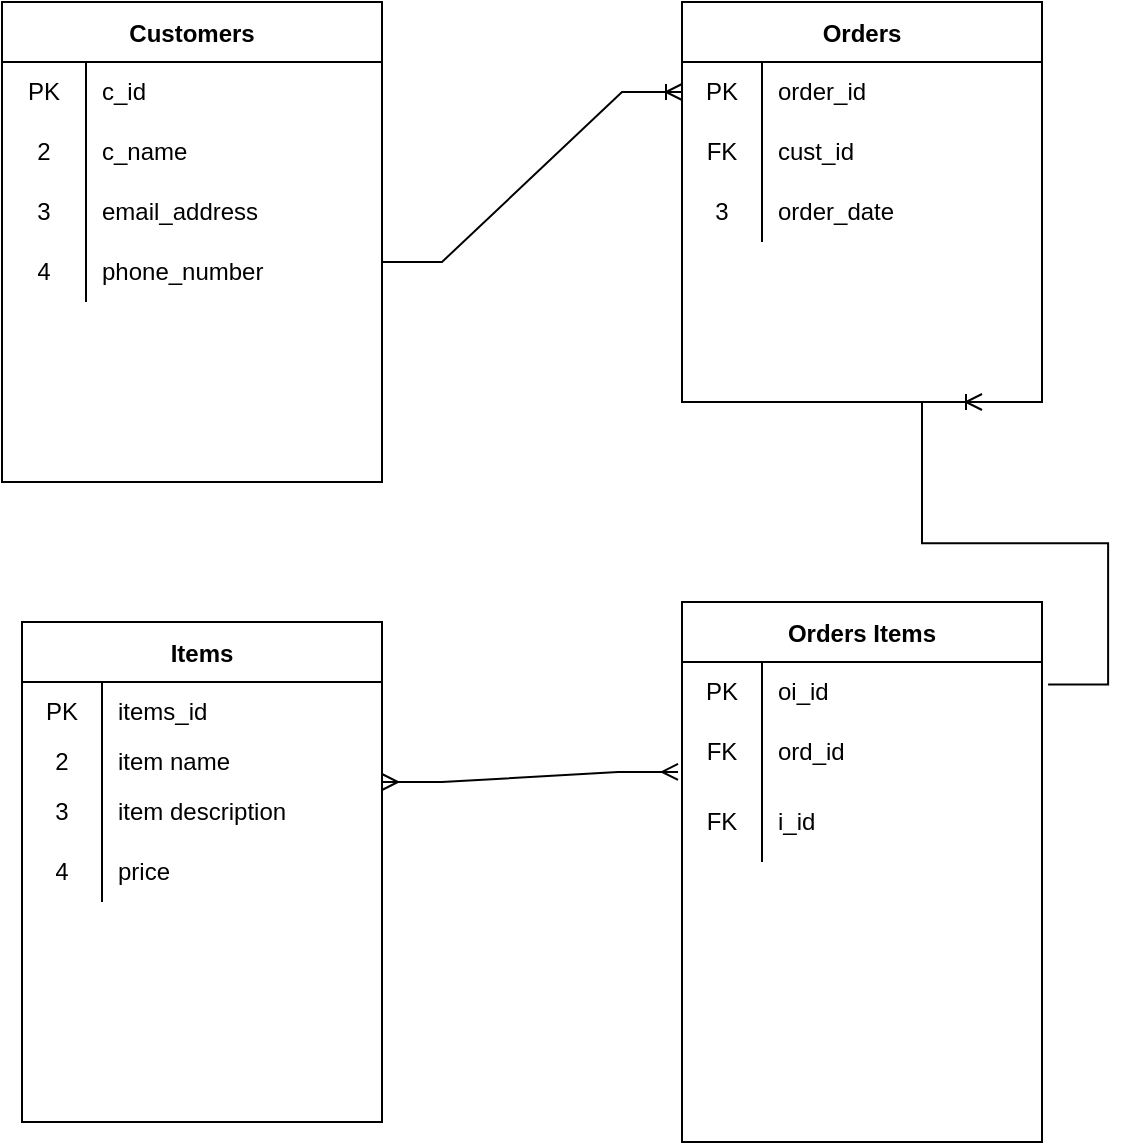 <mxfile version="20.3.3" type="device"><diagram id="fn5JqgpRbDEet6AbNBPG" name="Page-1"><mxGraphModel dx="766" dy="450" grid="1" gridSize="10" guides="1" tooltips="1" connect="1" arrows="1" fold="1" page="1" pageScale="1" pageWidth="850" pageHeight="1100" math="0" shadow="0"><root><mxCell id="0"/><mxCell id="1" parent="0"/><mxCell id="e81N5ViaF97jPwHs6R86-58" value="Customers" style="shape=table;startSize=30;container=1;collapsible=0;childLayout=tableLayout;fixedRows=1;rowLines=0;fontStyle=1;" parent="1" vertex="1"><mxGeometry x="50" y="80" width="190" height="240" as="geometry"/></mxCell><mxCell id="e81N5ViaF97jPwHs6R86-59" value="" style="shape=tableRow;horizontal=0;startSize=0;swimlaneHead=0;swimlaneBody=0;top=0;left=0;bottom=0;right=0;collapsible=0;dropTarget=0;fillColor=none;points=[[0,0.5],[1,0.5]];portConstraint=eastwest;" parent="e81N5ViaF97jPwHs6R86-58" vertex="1"><mxGeometry y="30" width="190" height="30" as="geometry"/></mxCell><mxCell id="e81N5ViaF97jPwHs6R86-60" value="PK" style="shape=partialRectangle;html=1;whiteSpace=wrap;connectable=0;fillColor=none;top=0;left=0;bottom=0;right=0;overflow=hidden;pointerEvents=1;" parent="e81N5ViaF97jPwHs6R86-59" vertex="1"><mxGeometry width="42" height="30" as="geometry"><mxRectangle width="42" height="30" as="alternateBounds"/></mxGeometry></mxCell><mxCell id="e81N5ViaF97jPwHs6R86-61" value="c_id" style="shape=partialRectangle;html=1;whiteSpace=wrap;connectable=0;fillColor=none;top=0;left=0;bottom=0;right=0;align=left;spacingLeft=6;overflow=hidden;" parent="e81N5ViaF97jPwHs6R86-59" vertex="1"><mxGeometry x="42" width="148" height="30" as="geometry"><mxRectangle width="148" height="30" as="alternateBounds"/></mxGeometry></mxCell><mxCell id="e81N5ViaF97jPwHs6R86-62" value="" style="shape=tableRow;horizontal=0;startSize=0;swimlaneHead=0;swimlaneBody=0;top=0;left=0;bottom=0;right=0;collapsible=0;dropTarget=0;fillColor=none;points=[[0,0.5],[1,0.5]];portConstraint=eastwest;" parent="e81N5ViaF97jPwHs6R86-58" vertex="1"><mxGeometry y="60" width="190" height="30" as="geometry"/></mxCell><mxCell id="e81N5ViaF97jPwHs6R86-63" value="2" style="shape=partialRectangle;html=1;whiteSpace=wrap;connectable=0;fillColor=none;top=0;left=0;bottom=0;right=0;overflow=hidden;" parent="e81N5ViaF97jPwHs6R86-62" vertex="1"><mxGeometry width="42" height="30" as="geometry"><mxRectangle width="42" height="30" as="alternateBounds"/></mxGeometry></mxCell><mxCell id="e81N5ViaF97jPwHs6R86-64" value="c_name" style="shape=partialRectangle;html=1;whiteSpace=wrap;connectable=0;fillColor=none;top=0;left=0;bottom=0;right=0;align=left;spacingLeft=6;overflow=hidden;" parent="e81N5ViaF97jPwHs6R86-62" vertex="1"><mxGeometry x="42" width="148" height="30" as="geometry"><mxRectangle width="148" height="30" as="alternateBounds"/></mxGeometry></mxCell><mxCell id="e81N5ViaF97jPwHs6R86-65" value="" style="shape=tableRow;horizontal=0;startSize=0;swimlaneHead=0;swimlaneBody=0;top=0;left=0;bottom=0;right=0;collapsible=0;dropTarget=0;fillColor=none;points=[[0,0.5],[1,0.5]];portConstraint=eastwest;" parent="e81N5ViaF97jPwHs6R86-58" vertex="1"><mxGeometry y="90" width="190" height="30" as="geometry"/></mxCell><mxCell id="e81N5ViaF97jPwHs6R86-66" value="3" style="shape=partialRectangle;html=1;whiteSpace=wrap;connectable=0;fillColor=none;top=0;left=0;bottom=0;right=0;overflow=hidden;" parent="e81N5ViaF97jPwHs6R86-65" vertex="1"><mxGeometry width="42" height="30" as="geometry"><mxRectangle width="42" height="30" as="alternateBounds"/></mxGeometry></mxCell><mxCell id="e81N5ViaF97jPwHs6R86-67" value="email_address" style="shape=partialRectangle;html=1;whiteSpace=wrap;connectable=0;fillColor=none;top=0;left=0;bottom=0;right=0;align=left;spacingLeft=6;overflow=hidden;" parent="e81N5ViaF97jPwHs6R86-65" vertex="1"><mxGeometry x="42" width="148" height="30" as="geometry"><mxRectangle width="148" height="30" as="alternateBounds"/></mxGeometry></mxCell><mxCell id="nK9Z4K21z0UziwSNP_Y_-1" style="shape=tableRow;horizontal=0;startSize=0;swimlaneHead=0;swimlaneBody=0;top=0;left=0;bottom=0;right=0;collapsible=0;dropTarget=0;fillColor=none;points=[[0,0.5],[1,0.5]];portConstraint=eastwest;" vertex="1" parent="e81N5ViaF97jPwHs6R86-58"><mxGeometry y="120" width="190" height="30" as="geometry"/></mxCell><mxCell id="nK9Z4K21z0UziwSNP_Y_-2" value="4" style="shape=partialRectangle;html=1;whiteSpace=wrap;connectable=0;fillColor=none;top=0;left=0;bottom=0;right=0;overflow=hidden;" vertex="1" parent="nK9Z4K21z0UziwSNP_Y_-1"><mxGeometry width="42" height="30" as="geometry"><mxRectangle width="42" height="30" as="alternateBounds"/></mxGeometry></mxCell><mxCell id="nK9Z4K21z0UziwSNP_Y_-3" value="phone_number" style="shape=partialRectangle;html=1;whiteSpace=wrap;connectable=0;fillColor=none;top=0;left=0;bottom=0;right=0;align=left;spacingLeft=6;overflow=hidden;" vertex="1" parent="nK9Z4K21z0UziwSNP_Y_-1"><mxGeometry x="42" width="148" height="30" as="geometry"><mxRectangle width="148" height="30" as="alternateBounds"/></mxGeometry></mxCell><mxCell id="e81N5ViaF97jPwHs6R86-68" value="Orders" style="shape=table;startSize=30;container=1;collapsible=0;childLayout=tableLayout;fixedRows=1;rowLines=0;fontStyle=1;" parent="1" vertex="1"><mxGeometry x="390" y="80" width="180" height="200" as="geometry"/></mxCell><mxCell id="e81N5ViaF97jPwHs6R86-69" value="" style="shape=tableRow;horizontal=0;startSize=0;swimlaneHead=0;swimlaneBody=0;top=0;left=0;bottom=0;right=0;collapsible=0;dropTarget=0;fillColor=none;points=[[0,0.5],[1,0.5]];portConstraint=eastwest;" parent="e81N5ViaF97jPwHs6R86-68" vertex="1"><mxGeometry y="30" width="180" height="30" as="geometry"/></mxCell><mxCell id="e81N5ViaF97jPwHs6R86-70" value="PK" style="shape=partialRectangle;html=1;whiteSpace=wrap;connectable=0;fillColor=none;top=0;left=0;bottom=0;right=0;overflow=hidden;pointerEvents=1;" parent="e81N5ViaF97jPwHs6R86-69" vertex="1"><mxGeometry width="40" height="30" as="geometry"><mxRectangle width="40" height="30" as="alternateBounds"/></mxGeometry></mxCell><mxCell id="e81N5ViaF97jPwHs6R86-71" value="order_id" style="shape=partialRectangle;html=1;whiteSpace=wrap;connectable=0;fillColor=none;top=0;left=0;bottom=0;right=0;align=left;spacingLeft=6;overflow=hidden;" parent="e81N5ViaF97jPwHs6R86-69" vertex="1"><mxGeometry x="40" width="140" height="30" as="geometry"><mxRectangle width="140" height="30" as="alternateBounds"/></mxGeometry></mxCell><mxCell id="e81N5ViaF97jPwHs6R86-72" value="" style="shape=tableRow;horizontal=0;startSize=0;swimlaneHead=0;swimlaneBody=0;top=0;left=0;bottom=0;right=0;collapsible=0;dropTarget=0;fillColor=none;points=[[0,0.5],[1,0.5]];portConstraint=eastwest;" parent="e81N5ViaF97jPwHs6R86-68" vertex="1"><mxGeometry y="60" width="180" height="30" as="geometry"/></mxCell><mxCell id="e81N5ViaF97jPwHs6R86-73" value="FK" style="shape=partialRectangle;html=1;whiteSpace=wrap;connectable=0;fillColor=none;top=0;left=0;bottom=0;right=0;overflow=hidden;" parent="e81N5ViaF97jPwHs6R86-72" vertex="1"><mxGeometry width="40" height="30" as="geometry"><mxRectangle width="40" height="30" as="alternateBounds"/></mxGeometry></mxCell><mxCell id="e81N5ViaF97jPwHs6R86-74" value="cust_id" style="shape=partialRectangle;html=1;whiteSpace=wrap;connectable=0;fillColor=none;top=0;left=0;bottom=0;right=0;align=left;spacingLeft=6;overflow=hidden;" parent="e81N5ViaF97jPwHs6R86-72" vertex="1"><mxGeometry x="40" width="140" height="30" as="geometry"><mxRectangle width="140" height="30" as="alternateBounds"/></mxGeometry></mxCell><mxCell id="e81N5ViaF97jPwHs6R86-75" value="" style="shape=tableRow;horizontal=0;startSize=0;swimlaneHead=0;swimlaneBody=0;top=0;left=0;bottom=0;right=0;collapsible=0;dropTarget=0;fillColor=none;points=[[0,0.5],[1,0.5]];portConstraint=eastwest;" parent="e81N5ViaF97jPwHs6R86-68" vertex="1"><mxGeometry y="90" width="180" height="30" as="geometry"/></mxCell><mxCell id="e81N5ViaF97jPwHs6R86-76" value="3" style="shape=partialRectangle;html=1;whiteSpace=wrap;connectable=0;fillColor=none;top=0;left=0;bottom=0;right=0;overflow=hidden;" parent="e81N5ViaF97jPwHs6R86-75" vertex="1"><mxGeometry width="40" height="30" as="geometry"><mxRectangle width="40" height="30" as="alternateBounds"/></mxGeometry></mxCell><mxCell id="e81N5ViaF97jPwHs6R86-77" value="order_date" style="shape=partialRectangle;html=1;whiteSpace=wrap;connectable=0;fillColor=none;top=0;left=0;bottom=0;right=0;align=left;spacingLeft=6;overflow=hidden;" parent="e81N5ViaF97jPwHs6R86-75" vertex="1"><mxGeometry x="40" width="140" height="30" as="geometry"><mxRectangle width="140" height="30" as="alternateBounds"/></mxGeometry></mxCell><mxCell id="e81N5ViaF97jPwHs6R86-78" value="Orders Items" style="shape=table;startSize=30;container=1;collapsible=0;childLayout=tableLayout;fixedRows=1;rowLines=0;fontStyle=1;" parent="1" vertex="1"><mxGeometry x="390" y="380" width="180" height="270" as="geometry"/></mxCell><mxCell id="e81N5ViaF97jPwHs6R86-79" value="" style="shape=tableRow;horizontal=0;startSize=0;swimlaneHead=0;swimlaneBody=0;top=0;left=0;bottom=0;right=0;collapsible=0;dropTarget=0;fillColor=none;points=[[0,0.5],[1,0.5]];portConstraint=eastwest;" parent="e81N5ViaF97jPwHs6R86-78" vertex="1"><mxGeometry y="30" width="180" height="30" as="geometry"/></mxCell><mxCell id="e81N5ViaF97jPwHs6R86-80" value="PK" style="shape=partialRectangle;html=1;whiteSpace=wrap;connectable=0;fillColor=none;top=0;left=0;bottom=0;right=0;overflow=hidden;pointerEvents=1;" parent="e81N5ViaF97jPwHs6R86-79" vertex="1"><mxGeometry width="40" height="30" as="geometry"><mxRectangle width="40" height="30" as="alternateBounds"/></mxGeometry></mxCell><mxCell id="e81N5ViaF97jPwHs6R86-81" value="oi_id" style="shape=partialRectangle;html=1;whiteSpace=wrap;connectable=0;fillColor=none;top=0;left=0;bottom=0;right=0;align=left;spacingLeft=6;overflow=hidden;" parent="e81N5ViaF97jPwHs6R86-79" vertex="1"><mxGeometry x="40" width="140" height="30" as="geometry"><mxRectangle width="140" height="30" as="alternateBounds"/></mxGeometry></mxCell><mxCell id="e81N5ViaF97jPwHs6R86-82" value="" style="shape=tableRow;horizontal=0;startSize=0;swimlaneHead=0;swimlaneBody=0;top=0;left=0;bottom=0;right=0;collapsible=0;dropTarget=0;fillColor=none;points=[[0,0.5],[1,0.5]];portConstraint=eastwest;" parent="e81N5ViaF97jPwHs6R86-78" vertex="1"><mxGeometry y="60" width="180" height="30" as="geometry"/></mxCell><mxCell id="e81N5ViaF97jPwHs6R86-83" value="FK" style="shape=partialRectangle;html=1;whiteSpace=wrap;connectable=0;fillColor=none;top=0;left=0;bottom=0;right=0;overflow=hidden;" parent="e81N5ViaF97jPwHs6R86-82" vertex="1"><mxGeometry width="40" height="30" as="geometry"><mxRectangle width="40" height="30" as="alternateBounds"/></mxGeometry></mxCell><mxCell id="e81N5ViaF97jPwHs6R86-84" value="ord_id" style="shape=partialRectangle;html=1;whiteSpace=wrap;connectable=0;fillColor=none;top=0;left=0;bottom=0;right=0;align=left;spacingLeft=6;overflow=hidden;" parent="e81N5ViaF97jPwHs6R86-82" vertex="1"><mxGeometry x="40" width="140" height="30" as="geometry"><mxRectangle width="140" height="30" as="alternateBounds"/></mxGeometry></mxCell><mxCell id="e81N5ViaF97jPwHs6R86-85" value="" style="shape=tableRow;horizontal=0;startSize=0;swimlaneHead=0;swimlaneBody=0;top=0;left=0;bottom=0;right=0;collapsible=0;dropTarget=0;fillColor=none;points=[[0,0.5],[1,0.5]];portConstraint=eastwest;" parent="e81N5ViaF97jPwHs6R86-78" vertex="1"><mxGeometry y="90" width="180" height="40" as="geometry"/></mxCell><mxCell id="e81N5ViaF97jPwHs6R86-86" value="FK" style="shape=partialRectangle;html=1;whiteSpace=wrap;connectable=0;fillColor=none;top=0;left=0;bottom=0;right=0;overflow=hidden;" parent="e81N5ViaF97jPwHs6R86-85" vertex="1"><mxGeometry width="40" height="40" as="geometry"><mxRectangle width="40" height="40" as="alternateBounds"/></mxGeometry></mxCell><mxCell id="e81N5ViaF97jPwHs6R86-87" value="i_id" style="shape=partialRectangle;html=1;whiteSpace=wrap;connectable=0;fillColor=none;top=0;left=0;bottom=0;right=0;align=left;spacingLeft=6;overflow=hidden;" parent="e81N5ViaF97jPwHs6R86-85" vertex="1"><mxGeometry x="40" width="140" height="40" as="geometry"><mxRectangle width="140" height="40" as="alternateBounds"/></mxGeometry></mxCell><mxCell id="e81N5ViaF97jPwHs6R86-88" value="Items" style="shape=table;startSize=30;container=1;collapsible=0;childLayout=tableLayout;fixedRows=1;rowLines=0;fontStyle=1;" parent="1" vertex="1"><mxGeometry x="60" y="390" width="180" height="250" as="geometry"/></mxCell><mxCell id="e81N5ViaF97jPwHs6R86-89" value="" style="shape=tableRow;horizontal=0;startSize=0;swimlaneHead=0;swimlaneBody=0;top=0;left=0;bottom=0;right=0;collapsible=0;dropTarget=0;fillColor=none;points=[[0,0.5],[1,0.5]];portConstraint=eastwest;" parent="e81N5ViaF97jPwHs6R86-88" vertex="1"><mxGeometry y="30" width="180" height="30" as="geometry"/></mxCell><mxCell id="e81N5ViaF97jPwHs6R86-90" value="PK" style="shape=partialRectangle;html=1;whiteSpace=wrap;connectable=0;fillColor=none;top=0;left=0;bottom=0;right=0;overflow=hidden;pointerEvents=1;" parent="e81N5ViaF97jPwHs6R86-89" vertex="1"><mxGeometry width="40" height="30" as="geometry"><mxRectangle width="40" height="30" as="alternateBounds"/></mxGeometry></mxCell><mxCell id="e81N5ViaF97jPwHs6R86-91" value="items_id" style="shape=partialRectangle;html=1;whiteSpace=wrap;connectable=0;fillColor=none;top=0;left=0;bottom=0;right=0;align=left;spacingLeft=6;overflow=hidden;" parent="e81N5ViaF97jPwHs6R86-89" vertex="1"><mxGeometry x="40" width="140" height="30" as="geometry"><mxRectangle width="140" height="30" as="alternateBounds"/></mxGeometry></mxCell><mxCell id="e81N5ViaF97jPwHs6R86-92" value="" style="shape=tableRow;horizontal=0;startSize=0;swimlaneHead=0;swimlaneBody=0;top=0;left=0;bottom=0;right=0;collapsible=0;dropTarget=0;fillColor=none;points=[[0,0.5],[1,0.5]];portConstraint=eastwest;" parent="e81N5ViaF97jPwHs6R86-88" vertex="1"><mxGeometry y="60" width="180" height="20" as="geometry"/></mxCell><mxCell id="e81N5ViaF97jPwHs6R86-93" value="2" style="shape=partialRectangle;html=1;whiteSpace=wrap;connectable=0;fillColor=none;top=0;left=0;bottom=0;right=0;overflow=hidden;" parent="e81N5ViaF97jPwHs6R86-92" vertex="1"><mxGeometry width="40" height="20" as="geometry"><mxRectangle width="40" height="20" as="alternateBounds"/></mxGeometry></mxCell><mxCell id="e81N5ViaF97jPwHs6R86-94" value="item name" style="shape=partialRectangle;html=1;whiteSpace=wrap;connectable=0;fillColor=none;top=0;left=0;bottom=0;right=0;align=left;spacingLeft=6;overflow=hidden;" parent="e81N5ViaF97jPwHs6R86-92" vertex="1"><mxGeometry x="40" width="140" height="20" as="geometry"><mxRectangle width="140" height="20" as="alternateBounds"/></mxGeometry></mxCell><mxCell id="e81N5ViaF97jPwHs6R86-95" value="" style="shape=tableRow;horizontal=0;startSize=0;swimlaneHead=0;swimlaneBody=0;top=0;left=0;bottom=0;right=0;collapsible=0;dropTarget=0;fillColor=none;points=[[0,0.5],[1,0.5]];portConstraint=eastwest;" parent="e81N5ViaF97jPwHs6R86-88" vertex="1"><mxGeometry y="80" width="180" height="30" as="geometry"/></mxCell><mxCell id="e81N5ViaF97jPwHs6R86-96" value="3" style="shape=partialRectangle;html=1;whiteSpace=wrap;connectable=0;fillColor=none;top=0;left=0;bottom=0;right=0;overflow=hidden;" parent="e81N5ViaF97jPwHs6R86-95" vertex="1"><mxGeometry width="40" height="30" as="geometry"><mxRectangle width="40" height="30" as="alternateBounds"/></mxGeometry></mxCell><mxCell id="e81N5ViaF97jPwHs6R86-97" value="item description" style="shape=partialRectangle;html=1;whiteSpace=wrap;connectable=0;fillColor=none;top=0;left=0;bottom=0;right=0;align=left;spacingLeft=6;overflow=hidden;" parent="e81N5ViaF97jPwHs6R86-95" vertex="1"><mxGeometry x="40" width="140" height="30" as="geometry"><mxRectangle width="140" height="30" as="alternateBounds"/></mxGeometry></mxCell><mxCell id="e81N5ViaF97jPwHs6R86-111" value="" style="shape=tableRow;horizontal=0;startSize=0;swimlaneHead=0;swimlaneBody=0;top=0;left=0;bottom=0;right=0;collapsible=0;dropTarget=0;fillColor=none;points=[[0,0.5],[1,0.5]];portConstraint=eastwest;" parent="e81N5ViaF97jPwHs6R86-88" vertex="1"><mxGeometry y="110" width="180" height="30" as="geometry"/></mxCell><mxCell id="e81N5ViaF97jPwHs6R86-112" value="4" style="shape=partialRectangle;html=1;whiteSpace=wrap;connectable=0;fillColor=none;top=0;left=0;bottom=0;right=0;overflow=hidden;" parent="e81N5ViaF97jPwHs6R86-111" vertex="1"><mxGeometry width="40" height="30" as="geometry"><mxRectangle width="40" height="30" as="alternateBounds"/></mxGeometry></mxCell><mxCell id="e81N5ViaF97jPwHs6R86-113" value="price" style="shape=partialRectangle;html=1;whiteSpace=wrap;connectable=0;fillColor=none;top=0;left=0;bottom=0;right=0;align=left;spacingLeft=6;overflow=hidden;" parent="e81N5ViaF97jPwHs6R86-111" vertex="1"><mxGeometry x="40" width="140" height="30" as="geometry"><mxRectangle width="140" height="30" as="alternateBounds"/></mxGeometry></mxCell><mxCell id="e81N5ViaF97jPwHs6R86-107" value="" style="edgeStyle=entityRelationEdgeStyle;fontSize=12;html=1;endArrow=ERmany;startArrow=ERmany;rounded=0;entryX=-0.011;entryY=0.833;entryDx=0;entryDy=0;entryPerimeter=0;" parent="1" target="e81N5ViaF97jPwHs6R86-82" edge="1"><mxGeometry width="100" height="100" relative="1" as="geometry"><mxPoint x="240" y="470" as="sourcePoint"/><mxPoint x="340" y="370" as="targetPoint"/></mxGeometry></mxCell><mxCell id="e81N5ViaF97jPwHs6R86-108" value="" style="edgeStyle=entityRelationEdgeStyle;fontSize=12;html=1;endArrow=ERoneToMany;rounded=0;exitX=1.017;exitY=0.153;exitDx=0;exitDy=0;exitPerimeter=0;" parent="1" source="e81N5ViaF97jPwHs6R86-78" edge="1"><mxGeometry width="100" height="100" relative="1" as="geometry"><mxPoint x="500" y="390" as="sourcePoint"/><mxPoint x="540" y="280" as="targetPoint"/></mxGeometry></mxCell><mxCell id="e81N5ViaF97jPwHs6R86-109" value="" style="edgeStyle=entityRelationEdgeStyle;fontSize=12;html=1;endArrow=ERoneToMany;rounded=0;entryX=0;entryY=0.5;entryDx=0;entryDy=0;" parent="1" target="e81N5ViaF97jPwHs6R86-69" edge="1"><mxGeometry width="100" height="100" relative="1" as="geometry"><mxPoint x="240" y="210" as="sourcePoint"/><mxPoint x="320" y="105" as="targetPoint"/></mxGeometry></mxCell></root></mxGraphModel></diagram></mxfile>